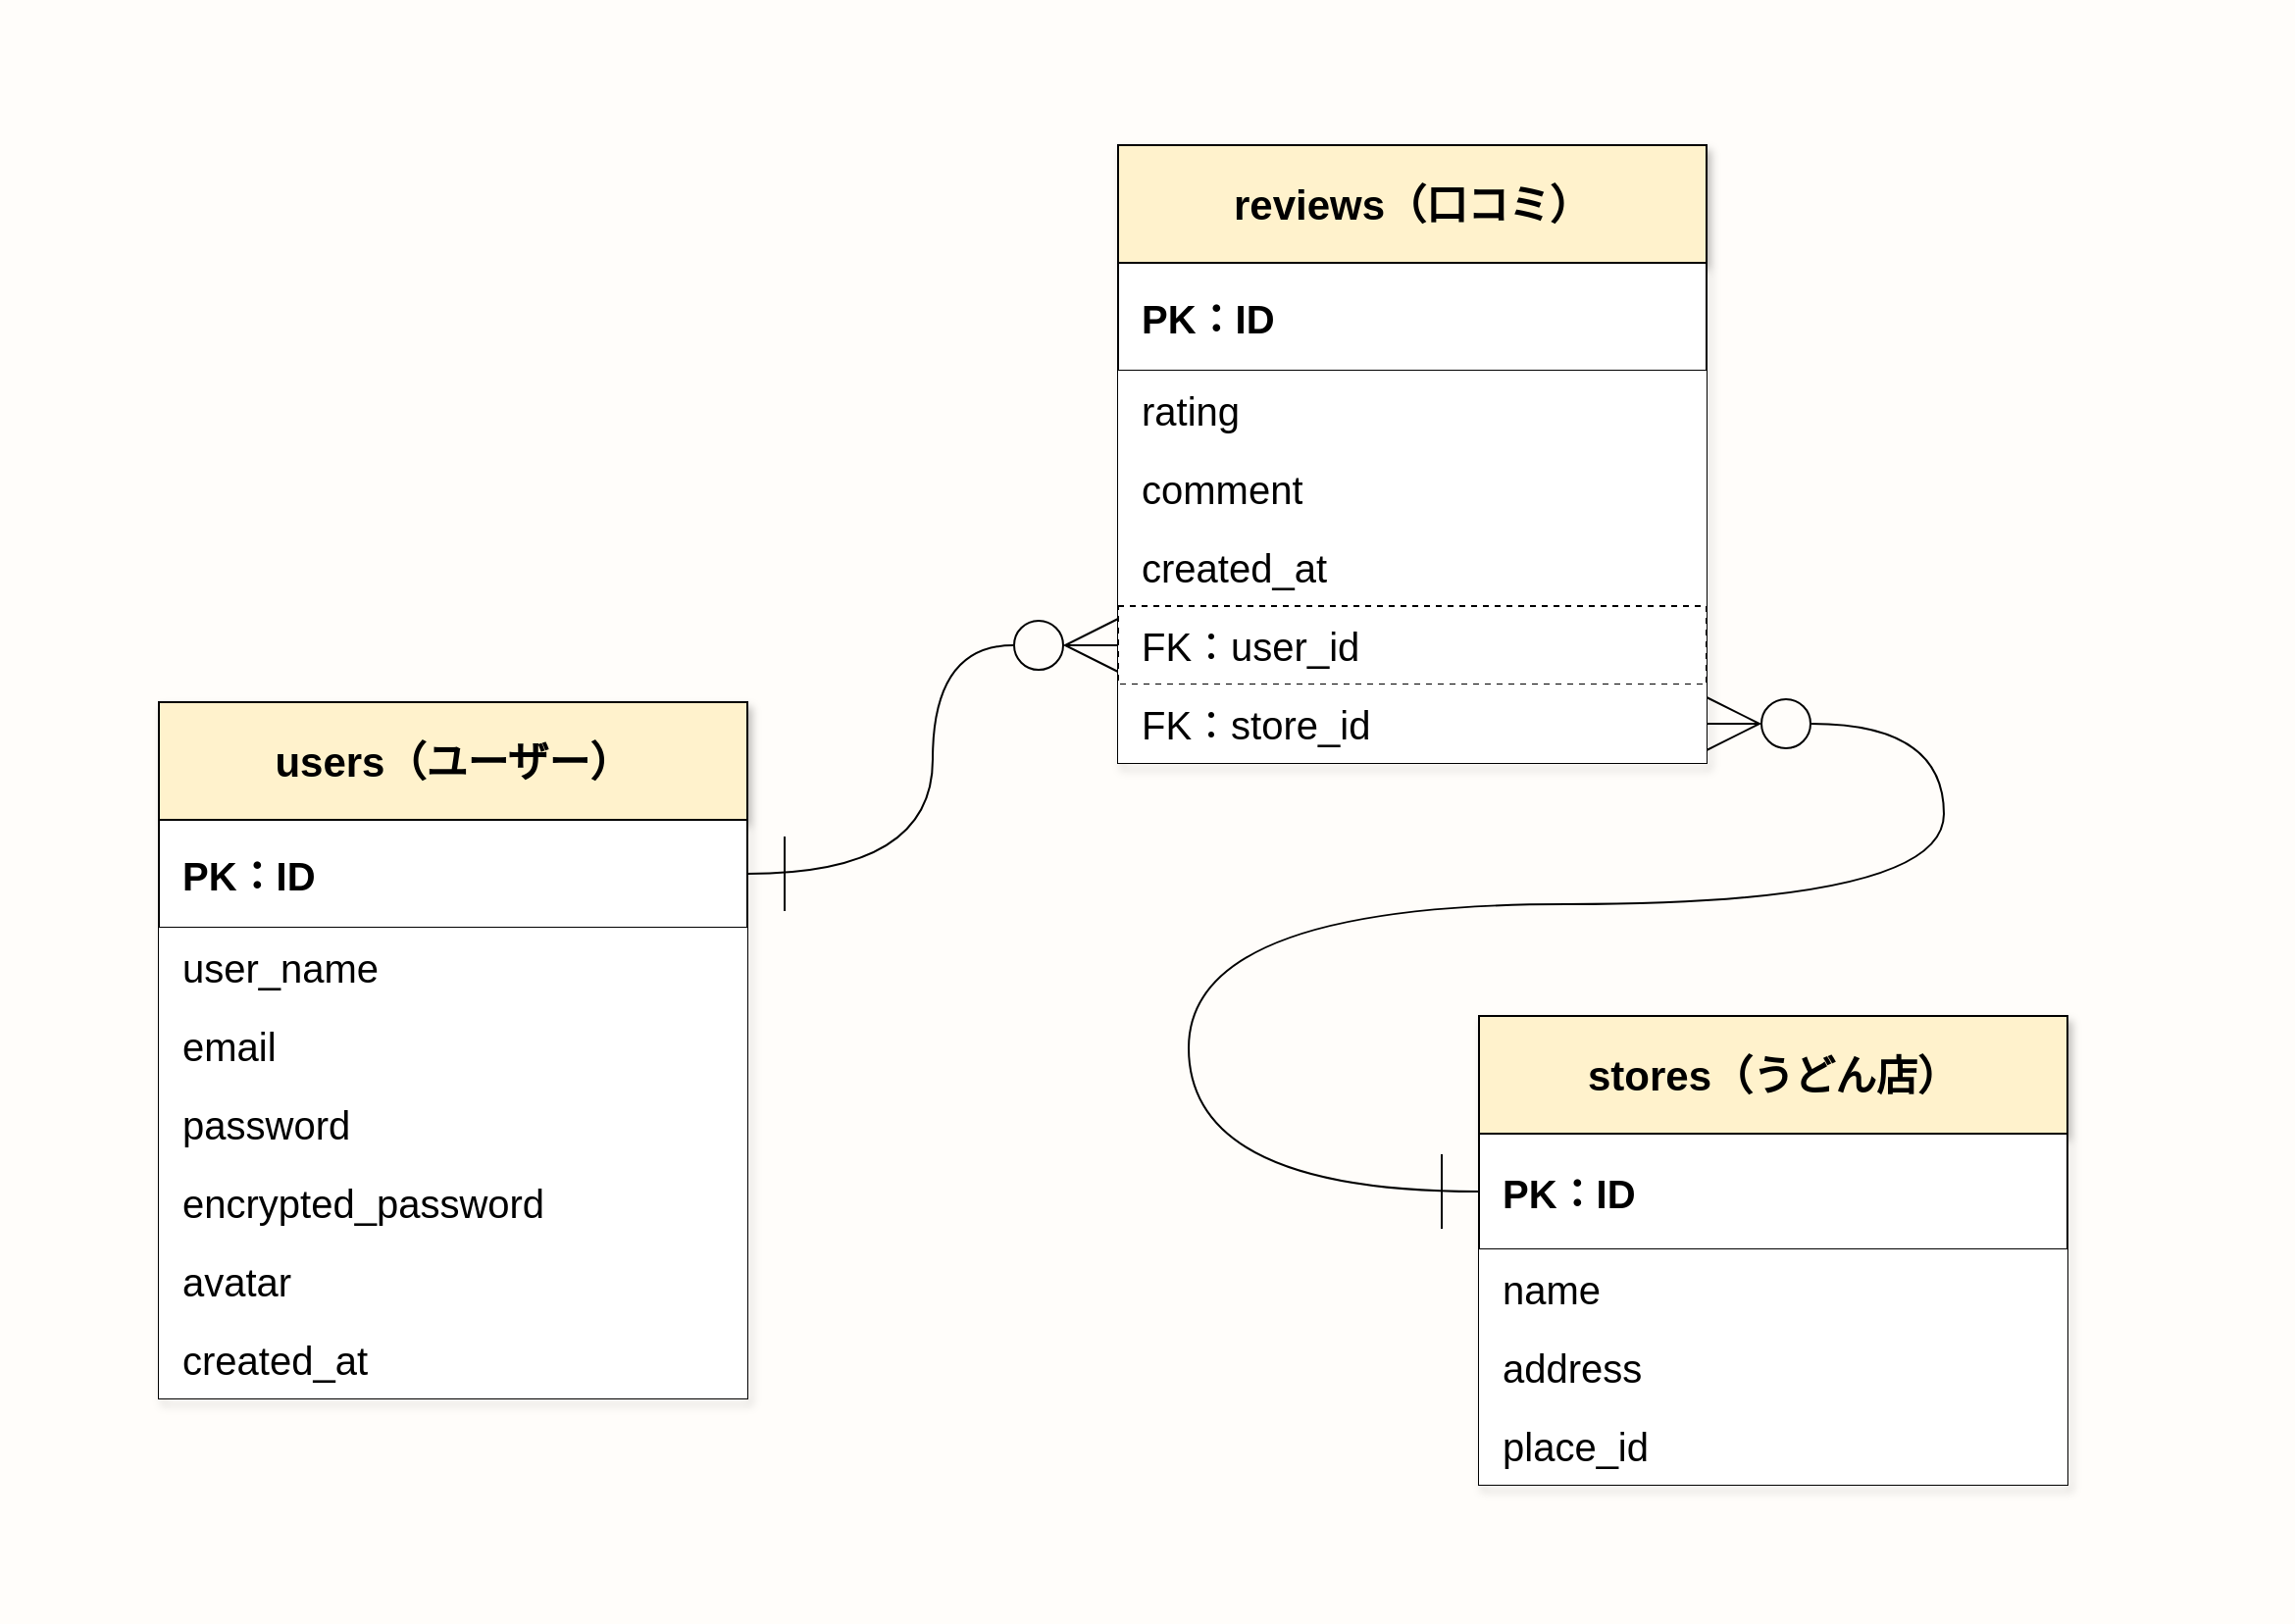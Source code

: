 <mxfile>
    <diagram id="-5NCx4tzTCSYIkiQudFi" name="ページ1">
        <mxGraphModel dx="1142" dy="802" grid="0" gridSize="10" guides="1" tooltips="1" connect="1" arrows="1" fold="1" page="1" pageScale="1" pageWidth="1169" pageHeight="827" background="#FFFDFA" math="0" shadow="0">
            <root>
                <mxCell id="0"/>
                <mxCell id="1" parent="0"/>
                <mxCell id="10" value="" style="edgeStyle=orthogonalEdgeStyle;html=1;exitX=1;exitY=0.5;exitDx=0;exitDy=0;entryX=0;entryY=0.5;entryDx=0;entryDy=0;rounded=1;jumpStyle=none;strokeColor=default;startArrow=ERone;startFill=0;targetPerimeterSpacing=0;sourcePerimeterSpacing=0;endSize=25;startSize=36;elbow=vertical;endArrow=ERzeroToMany;endFill=0;curved=1;" edge="1" parent="1" source="3" target="34">
                    <mxGeometry relative="1" as="geometry"/>
                </mxCell>
                <mxCell id="2" value="&lt;font style=&quot;font-size: 21px;&quot;&gt;users（ユーザー）&lt;/font&gt;" style="swimlane;fontStyle=1;childLayout=stackLayout;horizontal=1;startSize=60;horizontalStack=0;resizeParent=1;resizeParentMax=0;resizeLast=0;collapsible=1;marginBottom=0;whiteSpace=wrap;html=1;fillColor=#fff2cc;strokeColor=default;rounded=0;fontSize=15;shadow=1;" vertex="1" parent="1">
                    <mxGeometry x="81" y="358" width="300" height="355" as="geometry"/>
                </mxCell>
                <mxCell id="3" value="PK：ID" style="text;strokeColor=default;fillColor=default;align=left;verticalAlign=middle;spacingLeft=10;spacingRight=4;overflow=hidden;points=[[0,0.5],[1,0.5]];portConstraint=eastwest;rotatable=0;whiteSpace=wrap;html=1;fontSize=20;fontStyle=1;gradientColor=none;perimeterSpacing=0;" vertex="1" parent="2">
                    <mxGeometry y="60" width="300" height="55" as="geometry"/>
                </mxCell>
                <mxCell id="4" value="user_name" style="text;strokeColor=none;fillColor=default;align=left;verticalAlign=middle;spacingLeft=10;spacingRight=4;overflow=hidden;points=[[0,0.5],[1,0.5]];portConstraint=eastwest;rotatable=0;whiteSpace=wrap;html=1;fontSize=20;" vertex="1" parent="2">
                    <mxGeometry y="115" width="300" height="40" as="geometry"/>
                </mxCell>
                <mxCell id="5" value="email" style="text;strokeColor=none;fillColor=default;align=left;verticalAlign=middle;spacingLeft=10;spacingRight=4;overflow=hidden;points=[[0,0.5],[1,0.5]];portConstraint=eastwest;rotatable=0;whiteSpace=wrap;html=1;fontSize=20;" vertex="1" parent="2">
                    <mxGeometry y="155" width="300" height="40" as="geometry"/>
                </mxCell>
                <mxCell id="23" value="password" style="text;strokeColor=none;fillColor=default;align=left;verticalAlign=middle;spacingLeft=10;spacingRight=4;overflow=hidden;points=[[0,0.5],[1,0.5]];portConstraint=eastwest;rotatable=0;whiteSpace=wrap;html=1;fontSize=20;" vertex="1" parent="2">
                    <mxGeometry y="195" width="300" height="40" as="geometry"/>
                </mxCell>
                <mxCell id="24" value="encrypted_password" style="text;strokeColor=none;fillColor=default;align=left;verticalAlign=middle;spacingLeft=10;spacingRight=4;overflow=hidden;points=[[0,0.5],[1,0.5]];portConstraint=eastwest;rotatable=0;whiteSpace=wrap;html=1;fontSize=20;" vertex="1" parent="2">
                    <mxGeometry y="235" width="300" height="40" as="geometry"/>
                </mxCell>
                <mxCell id="25" value="avatar" style="text;strokeColor=none;fillColor=default;align=left;verticalAlign=middle;spacingLeft=10;spacingRight=4;overflow=hidden;points=[[0,0.5],[1,0.5]];portConstraint=eastwest;rotatable=0;whiteSpace=wrap;html=1;fontSize=20;" vertex="1" parent="2">
                    <mxGeometry y="275" width="300" height="40" as="geometry"/>
                </mxCell>
                <mxCell id="26" value="created_at" style="text;strokeColor=none;fillColor=default;align=left;verticalAlign=middle;spacingLeft=10;spacingRight=4;overflow=hidden;points=[[0,0.5],[1,0.5]];portConstraint=eastwest;rotatable=0;whiteSpace=wrap;html=1;fontSize=20;" vertex="1" parent="2">
                    <mxGeometry y="315" width="300" height="40" as="geometry"/>
                </mxCell>
                <mxCell id="22" value="" style="edgeStyle=orthogonalEdgeStyle;html=1;curved=1;startArrow=ERzeroToMany;startFill=0;endSize=36;startSize=25;targetPerimeterSpacing=0;sourcePerimeterSpacing=0;exitX=1;exitY=0.5;exitDx=0;exitDy=0;endArrow=ERone;endFill=0;entryX=0;entryY=0.5;entryDx=0;entryDy=0;" edge="1" parent="1" source="35" target="16">
                    <mxGeometry relative="1" as="geometry">
                        <mxPoint x="625" y="609" as="targetPoint"/>
                        <Array as="points">
                            <mxPoint x="991" y="369"/>
                            <mxPoint x="991" y="461"/>
                            <mxPoint x="606" y="461"/>
                            <mxPoint x="606" y="608"/>
                        </Array>
                    </mxGeometry>
                </mxCell>
                <mxCell id="6" value="&lt;span style=&quot;caret-color: rgb(0, 0, 0); color: rgb(0, 0, 0); text-wrap-mode: nowrap;&quot;&gt;&lt;font style=&quot;font-size: 21px;&quot;&gt;reviews（口コミ）&lt;/font&gt;&lt;/span&gt;" style="swimlane;fontStyle=1;childLayout=stackLayout;horizontal=1;startSize=60;horizontalStack=0;resizeParent=1;resizeParentMax=0;resizeLast=0;collapsible=1;marginBottom=0;whiteSpace=wrap;html=1;fillColor=#fff2cc;strokeColor=default;rounded=0;fontSize=15;spacingLeft=0;shadow=1;" vertex="1" parent="1">
                    <mxGeometry x="570" y="74" width="300" height="315" as="geometry"/>
                </mxCell>
                <mxCell id="7" value="PK：ID" style="text;strokeColor=default;fillColor=default;align=left;verticalAlign=middle;spacingLeft=10;spacingRight=4;overflow=hidden;points=[[0,0.5],[1,0.5]];portConstraint=eastwest;rotatable=0;whiteSpace=wrap;html=1;fontSize=20;fontStyle=1" vertex="1" parent="6">
                    <mxGeometry y="60" width="300" height="55" as="geometry"/>
                </mxCell>
                <mxCell id="31" value="rating" style="text;strokeColor=none;fillColor=default;align=left;verticalAlign=middle;spacingLeft=10;spacingRight=4;overflow=hidden;points=[[0,0.5],[1,0.5]];portConstraint=eastwest;rotatable=0;whiteSpace=wrap;html=1;fontSize=20;" vertex="1" parent="6">
                    <mxGeometry y="115" width="300" height="40" as="geometry"/>
                </mxCell>
                <mxCell id="32" value="comment" style="text;strokeColor=none;fillColor=default;align=left;verticalAlign=middle;spacingLeft=10;spacingRight=4;overflow=hidden;points=[[0,0.5],[1,0.5]];portConstraint=eastwest;rotatable=0;whiteSpace=wrap;html=1;fontSize=20;" vertex="1" parent="6">
                    <mxGeometry y="155" width="300" height="40" as="geometry"/>
                </mxCell>
                <mxCell id="33" value="created_at" style="text;strokeColor=none;fillColor=default;align=left;verticalAlign=middle;spacingLeft=10;spacingRight=4;overflow=hidden;points=[[0,0.5],[1,0.5]];portConstraint=eastwest;rotatable=0;whiteSpace=wrap;html=1;fontSize=20;" vertex="1" parent="6">
                    <mxGeometry y="195" width="300" height="40" as="geometry"/>
                </mxCell>
                <mxCell id="34" value="FK：user_id" style="text;strokeColor=default;fillColor=default;align=left;verticalAlign=middle;spacingLeft=10;spacingRight=4;overflow=hidden;points=[[0,0.5],[1,0.5]];portConstraint=eastwest;rotatable=0;whiteSpace=wrap;html=1;fontSize=20;fontStyle=0;dashed=1;" vertex="1" parent="6">
                    <mxGeometry y="235" width="300" height="40" as="geometry"/>
                </mxCell>
                <mxCell id="35" value="FK：store_id" style="text;strokeColor=none;fillColor=default;align=left;verticalAlign=middle;spacingLeft=10;spacingRight=4;overflow=hidden;points=[[0,0.5],[1,0.5]];portConstraint=eastwest;rotatable=0;whiteSpace=wrap;html=1;fontSize=20;fontStyle=0;rounded=0;shadow=0;" vertex="1" parent="6">
                    <mxGeometry y="275" width="300" height="40" as="geometry"/>
                </mxCell>
                <mxCell id="15" value="&lt;font style=&quot;font-size: 21px;&quot;&gt;stores（うどん店）&lt;/font&gt;" style="swimlane;fontStyle=1;childLayout=stackLayout;horizontal=1;startSize=60;horizontalStack=0;resizeParent=1;resizeParentMax=0;resizeLast=0;collapsible=1;marginBottom=0;whiteSpace=wrap;html=1;fillColor=#fff2cc;strokeColor=default;rounded=0;fontSize=18;shadow=1;" vertex="1" parent="1">
                    <mxGeometry x="754" y="518" width="300" height="239" as="geometry"/>
                </mxCell>
                <mxCell id="16" value="&lt;font&gt;PK：ID&lt;/font&gt;" style="text;strokeColor=default;fillColor=default;align=left;verticalAlign=middle;spacingLeft=10;spacingRight=4;overflow=hidden;points=[[0,0.5],[1,0.5]];portConstraint=eastwest;rotatable=0;whiteSpace=wrap;html=1;fontSize=20;fontStyle=1" vertex="1" parent="15">
                    <mxGeometry y="60" width="300" height="59" as="geometry"/>
                </mxCell>
                <mxCell id="38" value="&lt;font&gt;name&lt;/font&gt;" style="text;strokeColor=none;fillColor=default;align=left;verticalAlign=middle;spacingLeft=10;spacingRight=4;overflow=hidden;points=[[0,0.5],[1,0.5]];portConstraint=eastwest;rotatable=0;whiteSpace=wrap;html=1;fontSize=20;" vertex="1" parent="15">
                    <mxGeometry y="119" width="300" height="40" as="geometry"/>
                </mxCell>
                <mxCell id="39" value="&lt;font&gt;address&lt;/font&gt;" style="text;strokeColor=none;fillColor=default;align=left;verticalAlign=middle;spacingLeft=10;spacingRight=4;overflow=hidden;points=[[0,0.5],[1,0.5]];portConstraint=eastwest;rotatable=0;whiteSpace=wrap;html=1;fontSize=20;" vertex="1" parent="15">
                    <mxGeometry y="159" width="300" height="40" as="geometry"/>
                </mxCell>
                <mxCell id="40" value="place_id" style="text;strokeColor=none;fillColor=default;align=left;verticalAlign=middle;spacingLeft=10;spacingRight=4;overflow=hidden;points=[[0,0.5],[1,0.5]];portConstraint=eastwest;rotatable=0;whiteSpace=wrap;html=1;fontSize=20;" vertex="1" parent="15">
                    <mxGeometry y="199" width="300" height="40" as="geometry"/>
                </mxCell>
                <mxCell id="43" value="" style="rounded=0;whiteSpace=wrap;html=1;strokeColor=none;fillColor=#FFFDFA;" vertex="1" parent="1">
                    <mxGeometry width="20" height="20" as="geometry"/>
                </mxCell>
                <mxCell id="44" value="" style="rounded=0;whiteSpace=wrap;html=1;strokeColor=none;fillColor=#FFFDFA;" vertex="1" parent="1">
                    <mxGeometry x="1149" y="807" width="20" height="20" as="geometry"/>
                </mxCell>
            </root>
        </mxGraphModel>
    </diagram>
</mxfile>